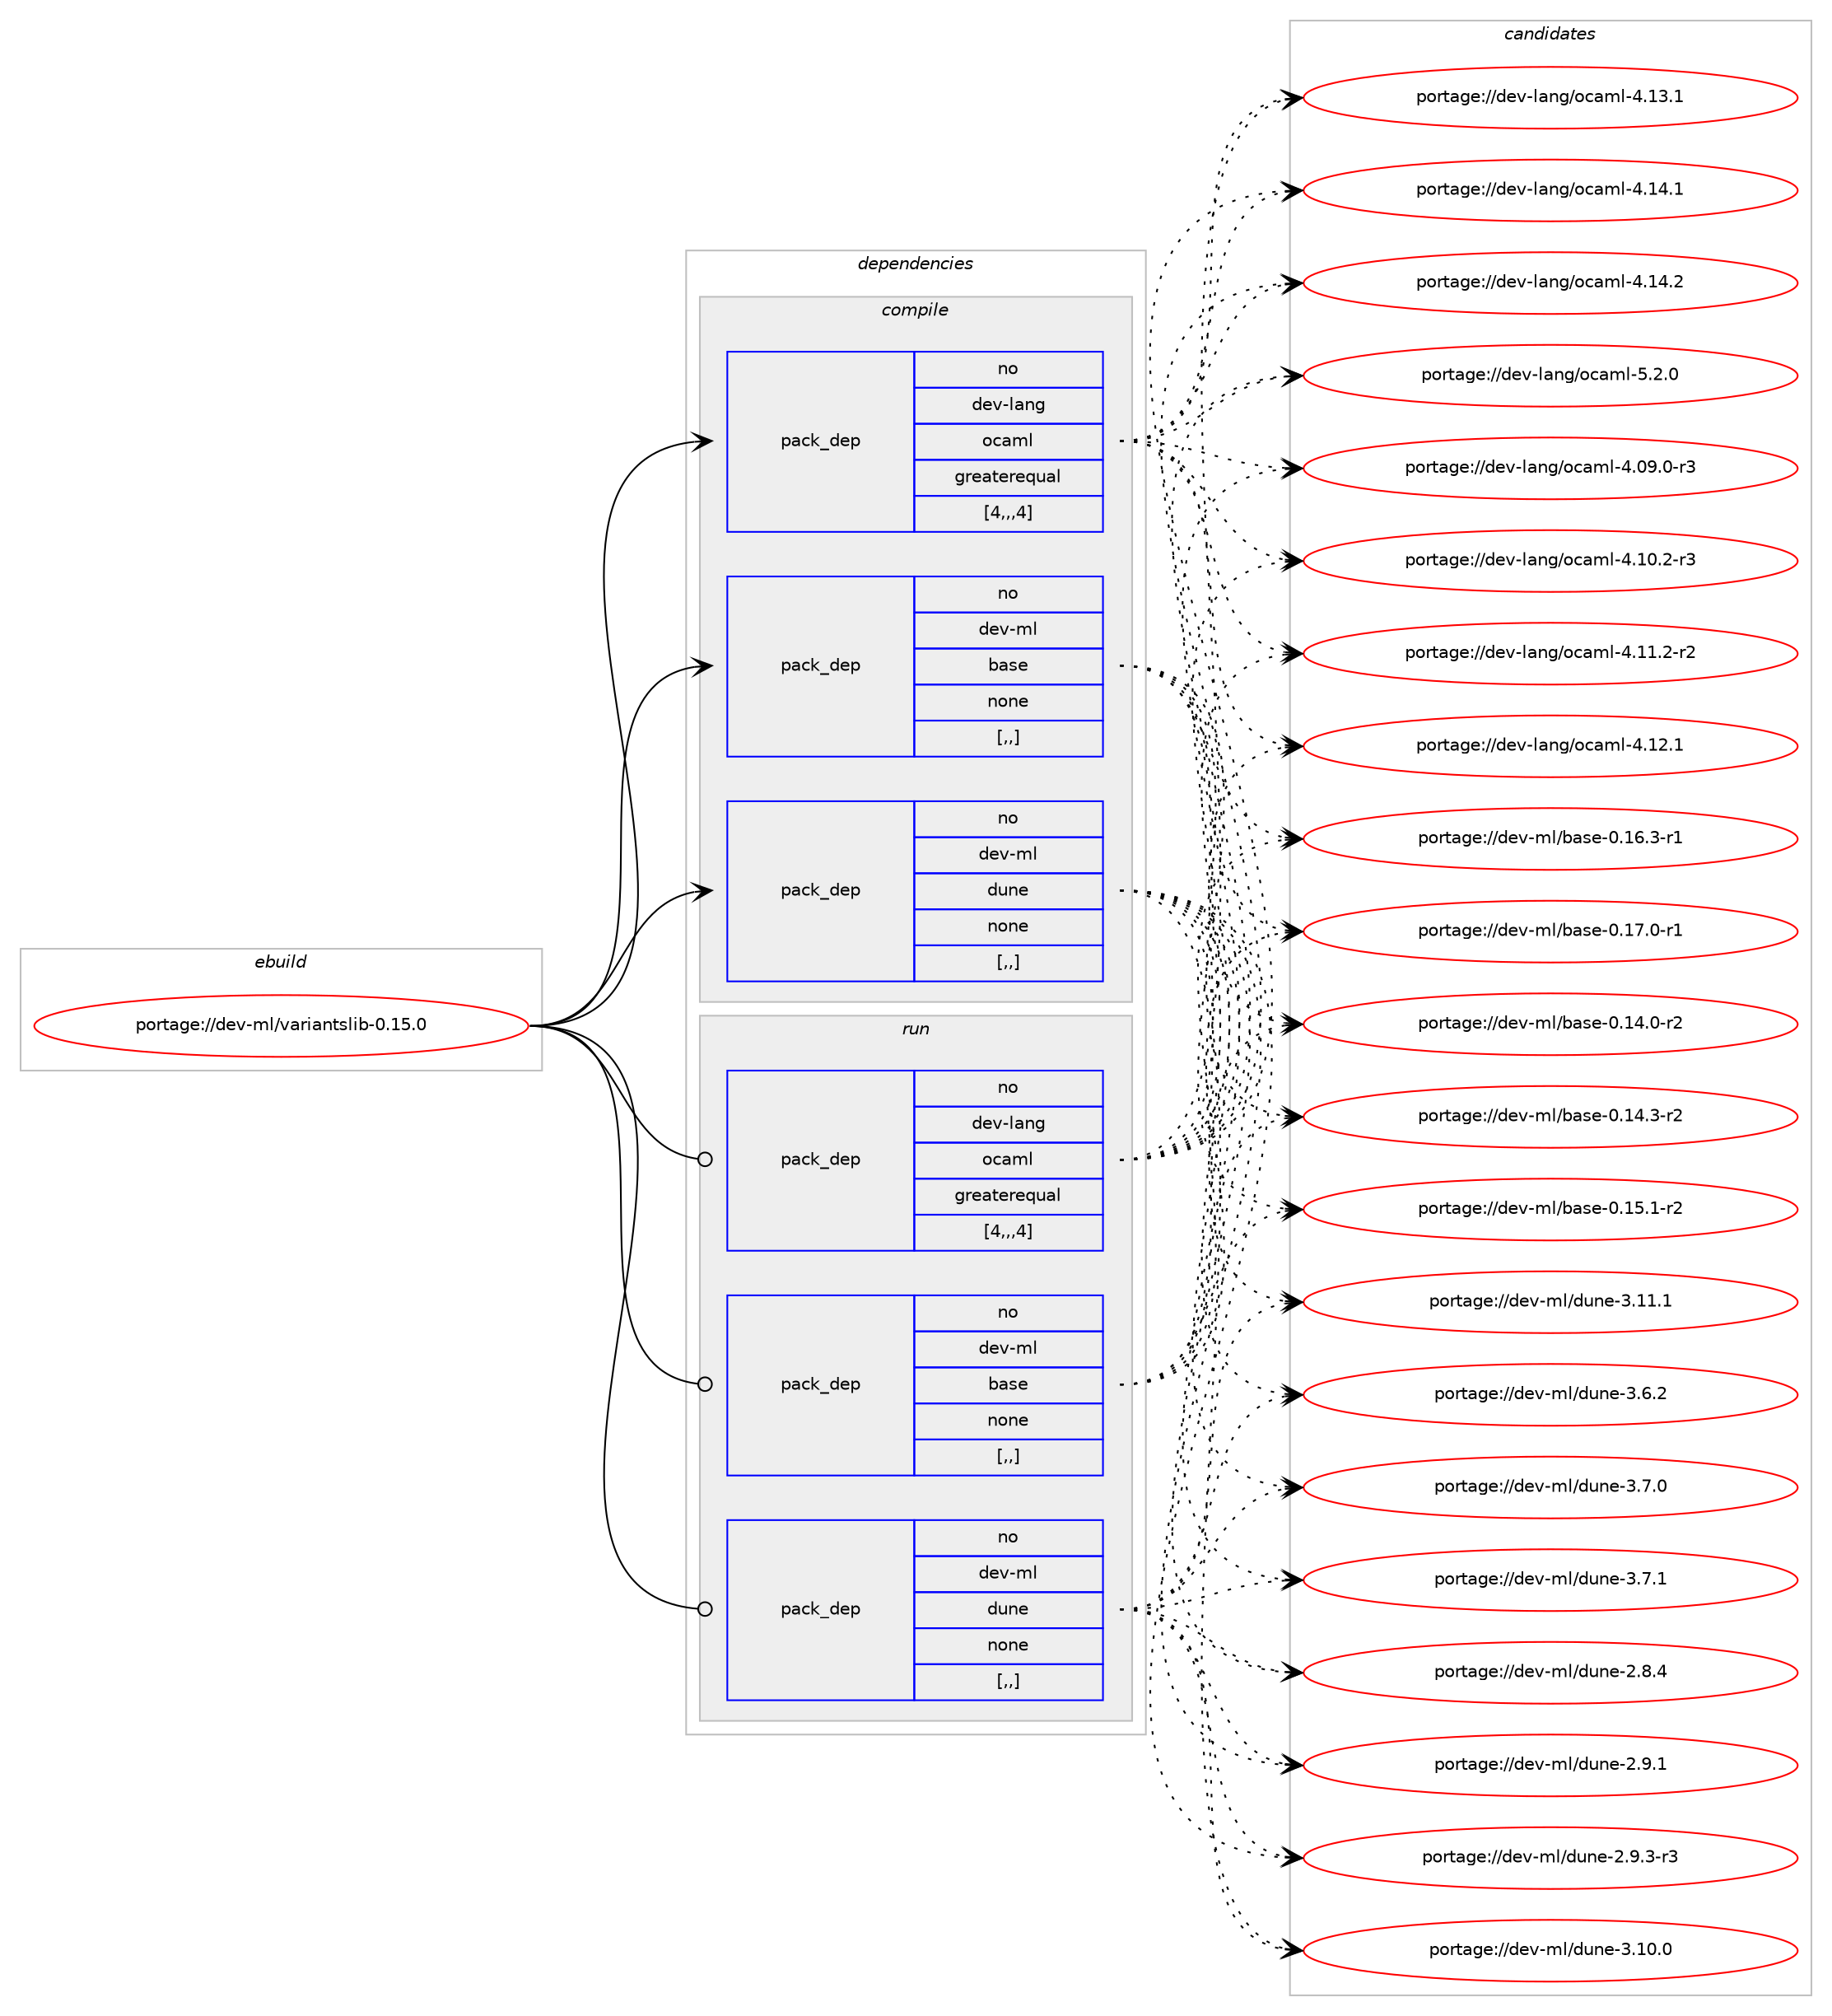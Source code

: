 digraph prolog {

# *************
# Graph options
# *************

newrank=true;
concentrate=true;
compound=true;
graph [rankdir=LR,fontname=Helvetica,fontsize=10,ranksep=1.5];#, ranksep=2.5, nodesep=0.2];
edge  [arrowhead=vee];
node  [fontname=Helvetica,fontsize=10];

# **********
# The ebuild
# **********

subgraph cluster_leftcol {
color=gray;
rank=same;
label=<<i>ebuild</i>>;
id [label="portage://dev-ml/variantslib-0.15.0", color=red, width=4, href="../dev-ml/variantslib-0.15.0.svg"];
}

# ****************
# The dependencies
# ****************

subgraph cluster_midcol {
color=gray;
label=<<i>dependencies</i>>;
subgraph cluster_compile {
fillcolor="#eeeeee";
style=filled;
label=<<i>compile</i>>;
subgraph pack92168 {
dependency122232 [label=<<TABLE BORDER="0" CELLBORDER="1" CELLSPACING="0" CELLPADDING="4" WIDTH="220"><TR><TD ROWSPAN="6" CELLPADDING="30">pack_dep</TD></TR><TR><TD WIDTH="110">no</TD></TR><TR><TD>dev-lang</TD></TR><TR><TD>ocaml</TD></TR><TR><TD>greaterequal</TD></TR><TR><TD>[4,,,4]</TD></TR></TABLE>>, shape=none, color=blue];
}
id:e -> dependency122232:w [weight=20,style="solid",arrowhead="vee"];
subgraph pack92169 {
dependency122233 [label=<<TABLE BORDER="0" CELLBORDER="1" CELLSPACING="0" CELLPADDING="4" WIDTH="220"><TR><TD ROWSPAN="6" CELLPADDING="30">pack_dep</TD></TR><TR><TD WIDTH="110">no</TD></TR><TR><TD>dev-ml</TD></TR><TR><TD>base</TD></TR><TR><TD>none</TD></TR><TR><TD>[,,]</TD></TR></TABLE>>, shape=none, color=blue];
}
id:e -> dependency122233:w [weight=20,style="solid",arrowhead="vee"];
subgraph pack92170 {
dependency122234 [label=<<TABLE BORDER="0" CELLBORDER="1" CELLSPACING="0" CELLPADDING="4" WIDTH="220"><TR><TD ROWSPAN="6" CELLPADDING="30">pack_dep</TD></TR><TR><TD WIDTH="110">no</TD></TR><TR><TD>dev-ml</TD></TR><TR><TD>dune</TD></TR><TR><TD>none</TD></TR><TR><TD>[,,]</TD></TR></TABLE>>, shape=none, color=blue];
}
id:e -> dependency122234:w [weight=20,style="solid",arrowhead="vee"];
}
subgraph cluster_compileandrun {
fillcolor="#eeeeee";
style=filled;
label=<<i>compile and run</i>>;
}
subgraph cluster_run {
fillcolor="#eeeeee";
style=filled;
label=<<i>run</i>>;
subgraph pack92171 {
dependency122235 [label=<<TABLE BORDER="0" CELLBORDER="1" CELLSPACING="0" CELLPADDING="4" WIDTH="220"><TR><TD ROWSPAN="6" CELLPADDING="30">pack_dep</TD></TR><TR><TD WIDTH="110">no</TD></TR><TR><TD>dev-lang</TD></TR><TR><TD>ocaml</TD></TR><TR><TD>greaterequal</TD></TR><TR><TD>[4,,,4]</TD></TR></TABLE>>, shape=none, color=blue];
}
id:e -> dependency122235:w [weight=20,style="solid",arrowhead="odot"];
subgraph pack92172 {
dependency122236 [label=<<TABLE BORDER="0" CELLBORDER="1" CELLSPACING="0" CELLPADDING="4" WIDTH="220"><TR><TD ROWSPAN="6" CELLPADDING="30">pack_dep</TD></TR><TR><TD WIDTH="110">no</TD></TR><TR><TD>dev-ml</TD></TR><TR><TD>base</TD></TR><TR><TD>none</TD></TR><TR><TD>[,,]</TD></TR></TABLE>>, shape=none, color=blue];
}
id:e -> dependency122236:w [weight=20,style="solid",arrowhead="odot"];
subgraph pack92173 {
dependency122237 [label=<<TABLE BORDER="0" CELLBORDER="1" CELLSPACING="0" CELLPADDING="4" WIDTH="220"><TR><TD ROWSPAN="6" CELLPADDING="30">pack_dep</TD></TR><TR><TD WIDTH="110">no</TD></TR><TR><TD>dev-ml</TD></TR><TR><TD>dune</TD></TR><TR><TD>none</TD></TR><TR><TD>[,,]</TD></TR></TABLE>>, shape=none, color=blue];
}
id:e -> dependency122237:w [weight=20,style="solid",arrowhead="odot"];
}
}

# **************
# The candidates
# **************

subgraph cluster_choices {
rank=same;
color=gray;
label=<<i>candidates</i>>;

subgraph choice92168 {
color=black;
nodesep=1;
choice1001011184510897110103471119997109108455246485746484511451 [label="portage://dev-lang/ocaml-4.09.0-r3", color=red, width=4,href="../dev-lang/ocaml-4.09.0-r3.svg"];
choice1001011184510897110103471119997109108455246494846504511451 [label="portage://dev-lang/ocaml-4.10.2-r3", color=red, width=4,href="../dev-lang/ocaml-4.10.2-r3.svg"];
choice1001011184510897110103471119997109108455246494946504511450 [label="portage://dev-lang/ocaml-4.11.2-r2", color=red, width=4,href="../dev-lang/ocaml-4.11.2-r2.svg"];
choice100101118451089711010347111999710910845524649504649 [label="portage://dev-lang/ocaml-4.12.1", color=red, width=4,href="../dev-lang/ocaml-4.12.1.svg"];
choice100101118451089711010347111999710910845524649514649 [label="portage://dev-lang/ocaml-4.13.1", color=red, width=4,href="../dev-lang/ocaml-4.13.1.svg"];
choice100101118451089711010347111999710910845524649524649 [label="portage://dev-lang/ocaml-4.14.1", color=red, width=4,href="../dev-lang/ocaml-4.14.1.svg"];
choice100101118451089711010347111999710910845524649524650 [label="portage://dev-lang/ocaml-4.14.2", color=red, width=4,href="../dev-lang/ocaml-4.14.2.svg"];
choice1001011184510897110103471119997109108455346504648 [label="portage://dev-lang/ocaml-5.2.0", color=red, width=4,href="../dev-lang/ocaml-5.2.0.svg"];
dependency122232:e -> choice1001011184510897110103471119997109108455246485746484511451:w [style=dotted,weight="100"];
dependency122232:e -> choice1001011184510897110103471119997109108455246494846504511451:w [style=dotted,weight="100"];
dependency122232:e -> choice1001011184510897110103471119997109108455246494946504511450:w [style=dotted,weight="100"];
dependency122232:e -> choice100101118451089711010347111999710910845524649504649:w [style=dotted,weight="100"];
dependency122232:e -> choice100101118451089711010347111999710910845524649514649:w [style=dotted,weight="100"];
dependency122232:e -> choice100101118451089711010347111999710910845524649524649:w [style=dotted,weight="100"];
dependency122232:e -> choice100101118451089711010347111999710910845524649524650:w [style=dotted,weight="100"];
dependency122232:e -> choice1001011184510897110103471119997109108455346504648:w [style=dotted,weight="100"];
}
subgraph choice92169 {
color=black;
nodesep=1;
choice10010111845109108479897115101454846495246484511450 [label="portage://dev-ml/base-0.14.0-r2", color=red, width=4,href="../dev-ml/base-0.14.0-r2.svg"];
choice10010111845109108479897115101454846495246514511450 [label="portage://dev-ml/base-0.14.3-r2", color=red, width=4,href="../dev-ml/base-0.14.3-r2.svg"];
choice10010111845109108479897115101454846495346494511450 [label="portage://dev-ml/base-0.15.1-r2", color=red, width=4,href="../dev-ml/base-0.15.1-r2.svg"];
choice10010111845109108479897115101454846495446514511449 [label="portage://dev-ml/base-0.16.3-r1", color=red, width=4,href="../dev-ml/base-0.16.3-r1.svg"];
choice10010111845109108479897115101454846495546484511449 [label="portage://dev-ml/base-0.17.0-r1", color=red, width=4,href="../dev-ml/base-0.17.0-r1.svg"];
dependency122233:e -> choice10010111845109108479897115101454846495246484511450:w [style=dotted,weight="100"];
dependency122233:e -> choice10010111845109108479897115101454846495246514511450:w [style=dotted,weight="100"];
dependency122233:e -> choice10010111845109108479897115101454846495346494511450:w [style=dotted,weight="100"];
dependency122233:e -> choice10010111845109108479897115101454846495446514511449:w [style=dotted,weight="100"];
dependency122233:e -> choice10010111845109108479897115101454846495546484511449:w [style=dotted,weight="100"];
}
subgraph choice92170 {
color=black;
nodesep=1;
choice1001011184510910847100117110101455046564652 [label="portage://dev-ml/dune-2.8.4", color=red, width=4,href="../dev-ml/dune-2.8.4.svg"];
choice1001011184510910847100117110101455046574649 [label="portage://dev-ml/dune-2.9.1", color=red, width=4,href="../dev-ml/dune-2.9.1.svg"];
choice10010111845109108471001171101014550465746514511451 [label="portage://dev-ml/dune-2.9.3-r3", color=red, width=4,href="../dev-ml/dune-2.9.3-r3.svg"];
choice100101118451091084710011711010145514649484648 [label="portage://dev-ml/dune-3.10.0", color=red, width=4,href="../dev-ml/dune-3.10.0.svg"];
choice100101118451091084710011711010145514649494649 [label="portage://dev-ml/dune-3.11.1", color=red, width=4,href="../dev-ml/dune-3.11.1.svg"];
choice1001011184510910847100117110101455146544650 [label="portage://dev-ml/dune-3.6.2", color=red, width=4,href="../dev-ml/dune-3.6.2.svg"];
choice1001011184510910847100117110101455146554648 [label="portage://dev-ml/dune-3.7.0", color=red, width=4,href="../dev-ml/dune-3.7.0.svg"];
choice1001011184510910847100117110101455146554649 [label="portage://dev-ml/dune-3.7.1", color=red, width=4,href="../dev-ml/dune-3.7.1.svg"];
dependency122234:e -> choice1001011184510910847100117110101455046564652:w [style=dotted,weight="100"];
dependency122234:e -> choice1001011184510910847100117110101455046574649:w [style=dotted,weight="100"];
dependency122234:e -> choice10010111845109108471001171101014550465746514511451:w [style=dotted,weight="100"];
dependency122234:e -> choice100101118451091084710011711010145514649484648:w [style=dotted,weight="100"];
dependency122234:e -> choice100101118451091084710011711010145514649494649:w [style=dotted,weight="100"];
dependency122234:e -> choice1001011184510910847100117110101455146544650:w [style=dotted,weight="100"];
dependency122234:e -> choice1001011184510910847100117110101455146554648:w [style=dotted,weight="100"];
dependency122234:e -> choice1001011184510910847100117110101455146554649:w [style=dotted,weight="100"];
}
subgraph choice92171 {
color=black;
nodesep=1;
choice1001011184510897110103471119997109108455246485746484511451 [label="portage://dev-lang/ocaml-4.09.0-r3", color=red, width=4,href="../dev-lang/ocaml-4.09.0-r3.svg"];
choice1001011184510897110103471119997109108455246494846504511451 [label="portage://dev-lang/ocaml-4.10.2-r3", color=red, width=4,href="../dev-lang/ocaml-4.10.2-r3.svg"];
choice1001011184510897110103471119997109108455246494946504511450 [label="portage://dev-lang/ocaml-4.11.2-r2", color=red, width=4,href="../dev-lang/ocaml-4.11.2-r2.svg"];
choice100101118451089711010347111999710910845524649504649 [label="portage://dev-lang/ocaml-4.12.1", color=red, width=4,href="../dev-lang/ocaml-4.12.1.svg"];
choice100101118451089711010347111999710910845524649514649 [label="portage://dev-lang/ocaml-4.13.1", color=red, width=4,href="../dev-lang/ocaml-4.13.1.svg"];
choice100101118451089711010347111999710910845524649524649 [label="portage://dev-lang/ocaml-4.14.1", color=red, width=4,href="../dev-lang/ocaml-4.14.1.svg"];
choice100101118451089711010347111999710910845524649524650 [label="portage://dev-lang/ocaml-4.14.2", color=red, width=4,href="../dev-lang/ocaml-4.14.2.svg"];
choice1001011184510897110103471119997109108455346504648 [label="portage://dev-lang/ocaml-5.2.0", color=red, width=4,href="../dev-lang/ocaml-5.2.0.svg"];
dependency122235:e -> choice1001011184510897110103471119997109108455246485746484511451:w [style=dotted,weight="100"];
dependency122235:e -> choice1001011184510897110103471119997109108455246494846504511451:w [style=dotted,weight="100"];
dependency122235:e -> choice1001011184510897110103471119997109108455246494946504511450:w [style=dotted,weight="100"];
dependency122235:e -> choice100101118451089711010347111999710910845524649504649:w [style=dotted,weight="100"];
dependency122235:e -> choice100101118451089711010347111999710910845524649514649:w [style=dotted,weight="100"];
dependency122235:e -> choice100101118451089711010347111999710910845524649524649:w [style=dotted,weight="100"];
dependency122235:e -> choice100101118451089711010347111999710910845524649524650:w [style=dotted,weight="100"];
dependency122235:e -> choice1001011184510897110103471119997109108455346504648:w [style=dotted,weight="100"];
}
subgraph choice92172 {
color=black;
nodesep=1;
choice10010111845109108479897115101454846495246484511450 [label="portage://dev-ml/base-0.14.0-r2", color=red, width=4,href="../dev-ml/base-0.14.0-r2.svg"];
choice10010111845109108479897115101454846495246514511450 [label="portage://dev-ml/base-0.14.3-r2", color=red, width=4,href="../dev-ml/base-0.14.3-r2.svg"];
choice10010111845109108479897115101454846495346494511450 [label="portage://dev-ml/base-0.15.1-r2", color=red, width=4,href="../dev-ml/base-0.15.1-r2.svg"];
choice10010111845109108479897115101454846495446514511449 [label="portage://dev-ml/base-0.16.3-r1", color=red, width=4,href="../dev-ml/base-0.16.3-r1.svg"];
choice10010111845109108479897115101454846495546484511449 [label="portage://dev-ml/base-0.17.0-r1", color=red, width=4,href="../dev-ml/base-0.17.0-r1.svg"];
dependency122236:e -> choice10010111845109108479897115101454846495246484511450:w [style=dotted,weight="100"];
dependency122236:e -> choice10010111845109108479897115101454846495246514511450:w [style=dotted,weight="100"];
dependency122236:e -> choice10010111845109108479897115101454846495346494511450:w [style=dotted,weight="100"];
dependency122236:e -> choice10010111845109108479897115101454846495446514511449:w [style=dotted,weight="100"];
dependency122236:e -> choice10010111845109108479897115101454846495546484511449:w [style=dotted,weight="100"];
}
subgraph choice92173 {
color=black;
nodesep=1;
choice1001011184510910847100117110101455046564652 [label="portage://dev-ml/dune-2.8.4", color=red, width=4,href="../dev-ml/dune-2.8.4.svg"];
choice1001011184510910847100117110101455046574649 [label="portage://dev-ml/dune-2.9.1", color=red, width=4,href="../dev-ml/dune-2.9.1.svg"];
choice10010111845109108471001171101014550465746514511451 [label="portage://dev-ml/dune-2.9.3-r3", color=red, width=4,href="../dev-ml/dune-2.9.3-r3.svg"];
choice100101118451091084710011711010145514649484648 [label="portage://dev-ml/dune-3.10.0", color=red, width=4,href="../dev-ml/dune-3.10.0.svg"];
choice100101118451091084710011711010145514649494649 [label="portage://dev-ml/dune-3.11.1", color=red, width=4,href="../dev-ml/dune-3.11.1.svg"];
choice1001011184510910847100117110101455146544650 [label="portage://dev-ml/dune-3.6.2", color=red, width=4,href="../dev-ml/dune-3.6.2.svg"];
choice1001011184510910847100117110101455146554648 [label="portage://dev-ml/dune-3.7.0", color=red, width=4,href="../dev-ml/dune-3.7.0.svg"];
choice1001011184510910847100117110101455146554649 [label="portage://dev-ml/dune-3.7.1", color=red, width=4,href="../dev-ml/dune-3.7.1.svg"];
dependency122237:e -> choice1001011184510910847100117110101455046564652:w [style=dotted,weight="100"];
dependency122237:e -> choice1001011184510910847100117110101455046574649:w [style=dotted,weight="100"];
dependency122237:e -> choice10010111845109108471001171101014550465746514511451:w [style=dotted,weight="100"];
dependency122237:e -> choice100101118451091084710011711010145514649484648:w [style=dotted,weight="100"];
dependency122237:e -> choice100101118451091084710011711010145514649494649:w [style=dotted,weight="100"];
dependency122237:e -> choice1001011184510910847100117110101455146544650:w [style=dotted,weight="100"];
dependency122237:e -> choice1001011184510910847100117110101455146554648:w [style=dotted,weight="100"];
dependency122237:e -> choice1001011184510910847100117110101455146554649:w [style=dotted,weight="100"];
}
}

}
